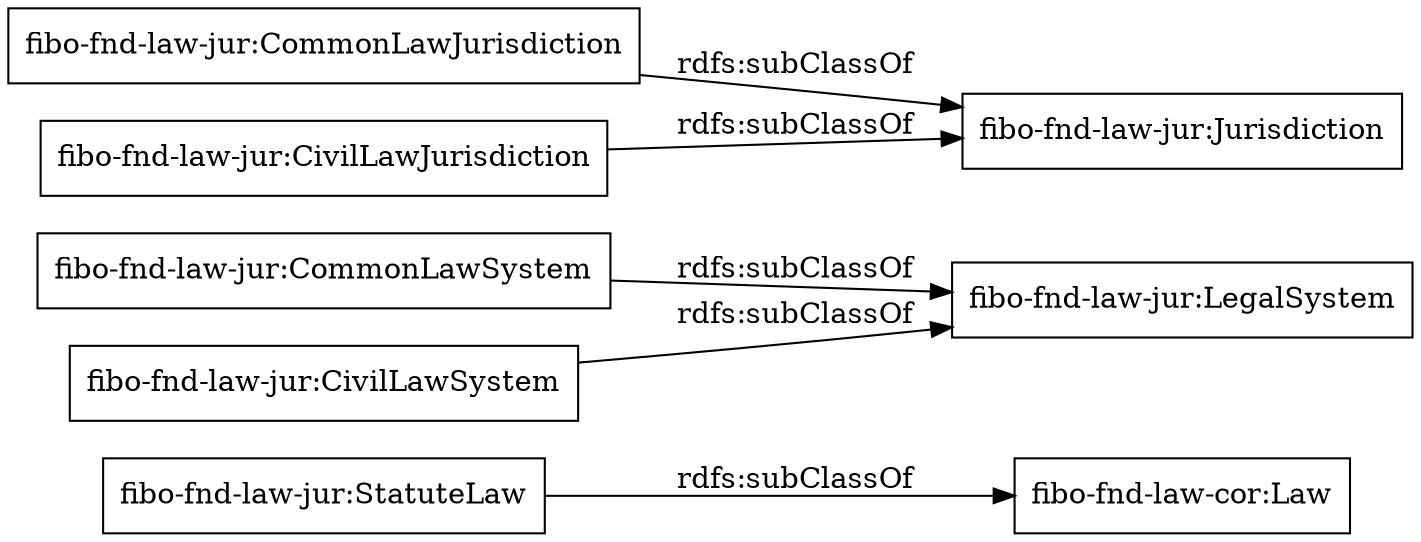 digraph ar2dtool_diagram { 
rankdir=LR;
size="1000"
node [shape = rectangle, color="black"]; "fibo-fnd-law-jur:StatuteLaw" "fibo-fnd-law-jur:LegalSystem" "fibo-fnd-law-jur:Jurisdiction" "fibo-fnd-law-jur:CommonLawSystem" "fibo-fnd-law-jur:CommonLawJurisdiction" "fibo-fnd-law-jur:CivilLawSystem" "fibo-fnd-law-jur:CivilLawJurisdiction" ; /*classes style*/
	"fibo-fnd-law-jur:CivilLawJurisdiction" -> "fibo-fnd-law-jur:Jurisdiction" [ label = "rdfs:subClassOf" ];
	"fibo-fnd-law-jur:CivilLawSystem" -> "fibo-fnd-law-jur:LegalSystem" [ label = "rdfs:subClassOf" ];
	"fibo-fnd-law-jur:CommonLawSystem" -> "fibo-fnd-law-jur:LegalSystem" [ label = "rdfs:subClassOf" ];
	"fibo-fnd-law-jur:CommonLawJurisdiction" -> "fibo-fnd-law-jur:Jurisdiction" [ label = "rdfs:subClassOf" ];
	"fibo-fnd-law-jur:StatuteLaw" -> "fibo-fnd-law-cor:Law" [ label = "rdfs:subClassOf" ];

}
